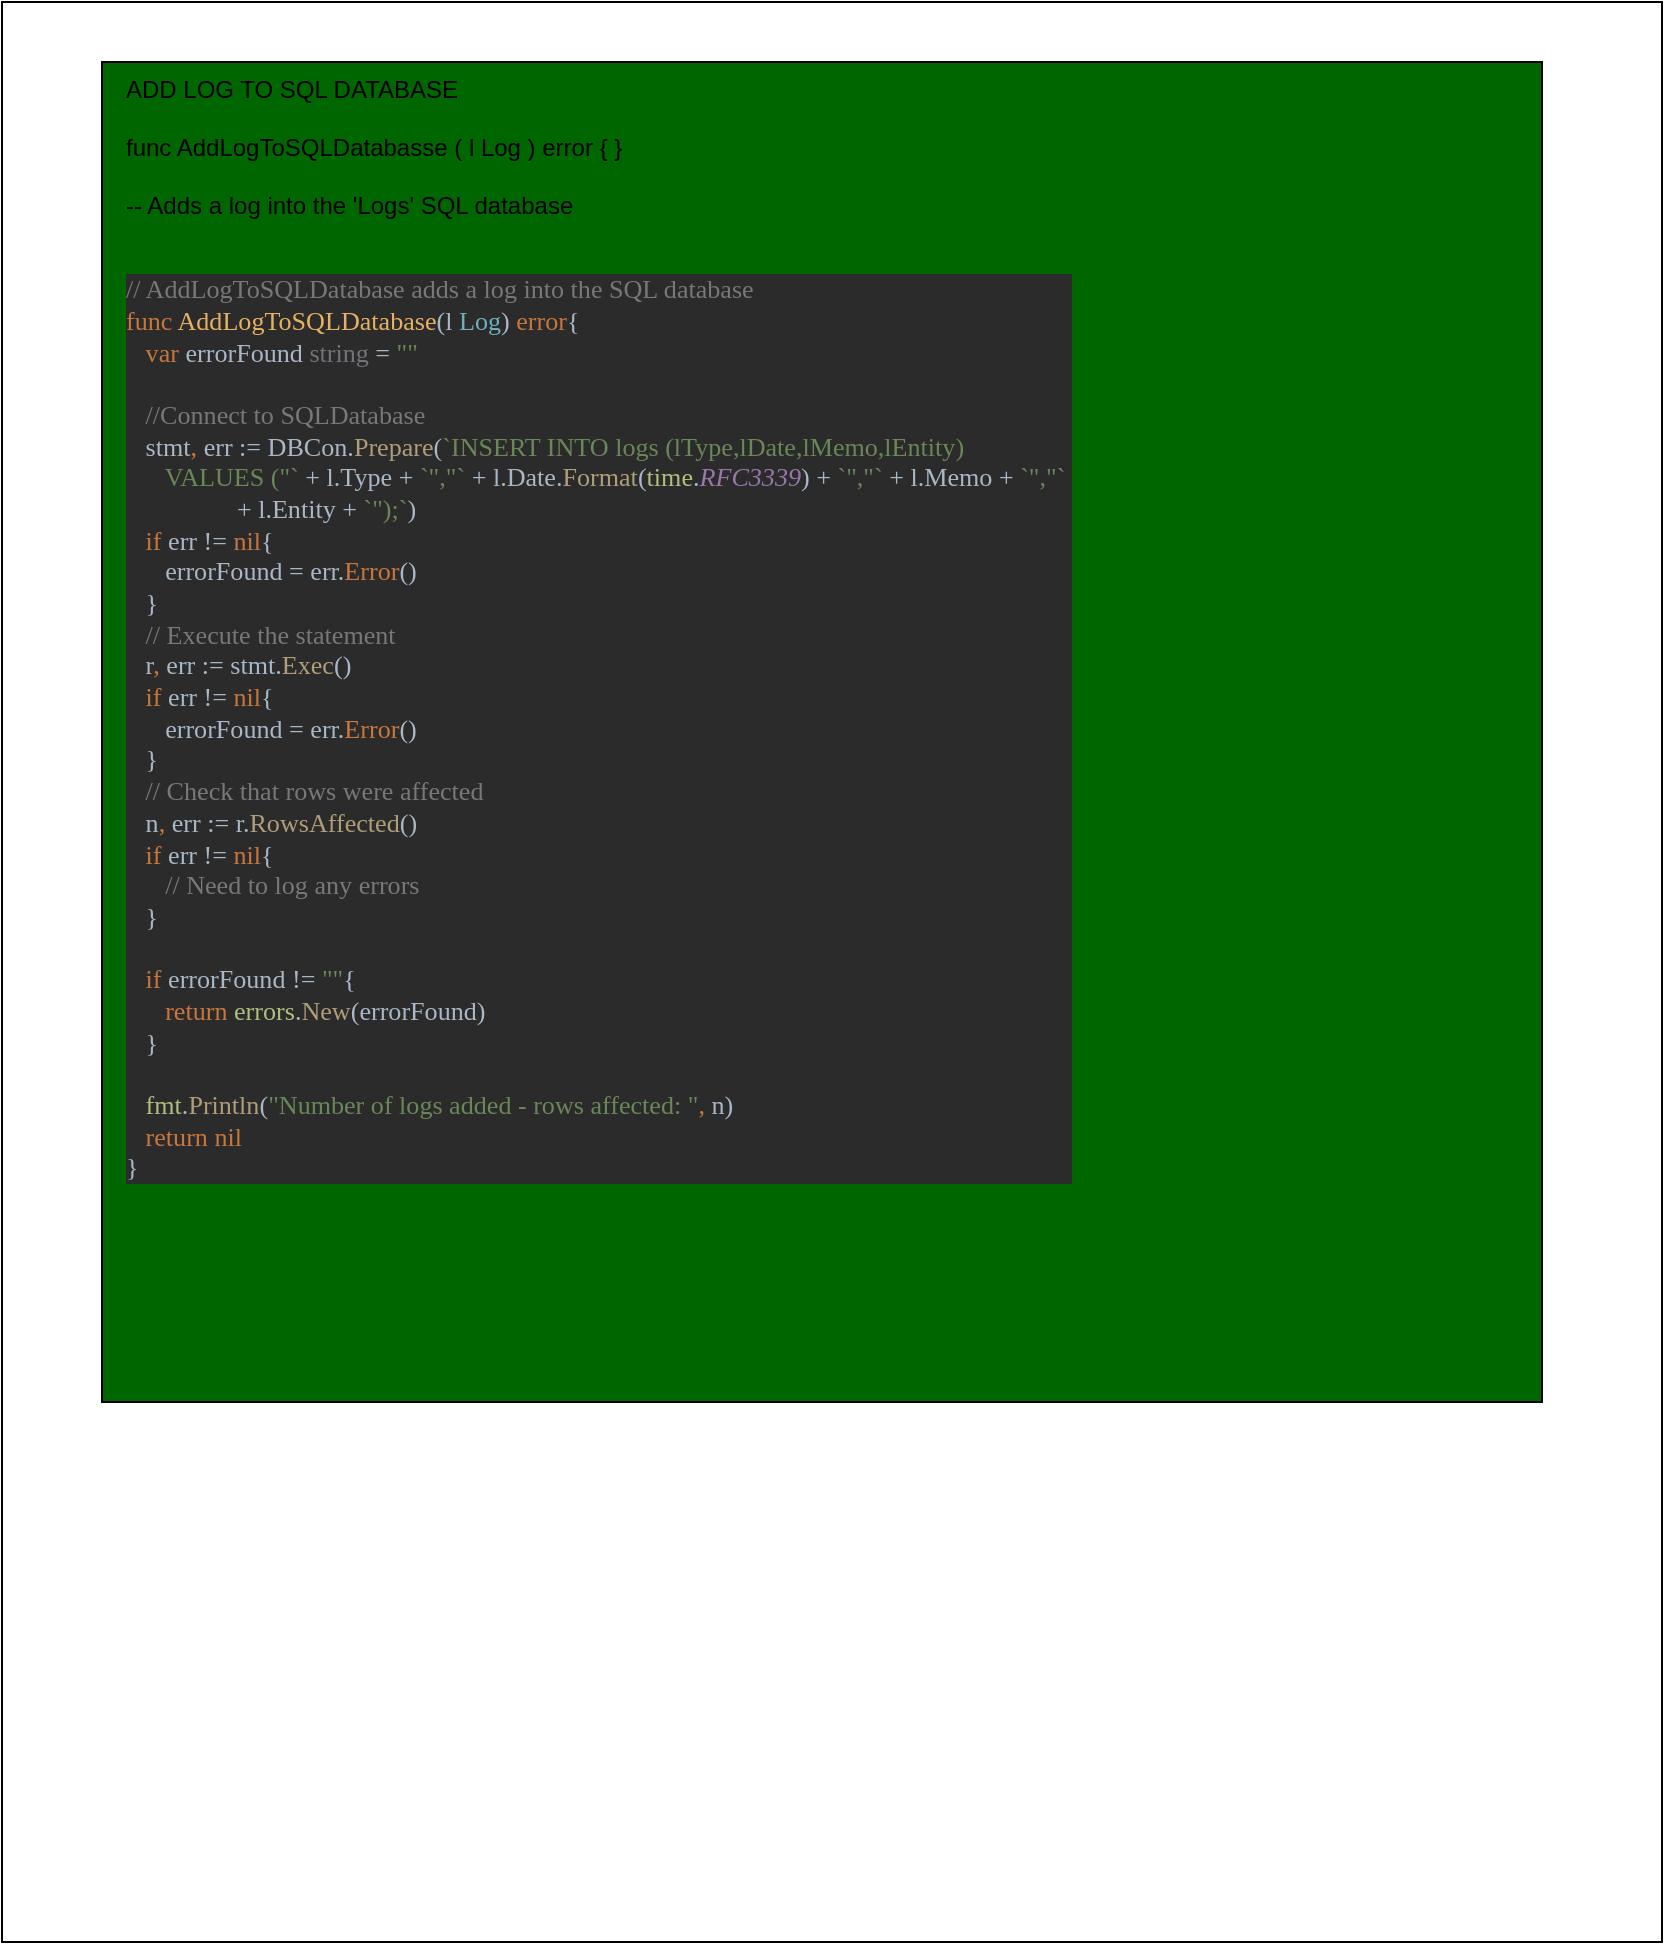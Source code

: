 <mxfile version="12.9.8" type="github">
  <diagram id="lD6KHarhcCYwHScnSqFV" name="Page-1">
    <mxGraphModel dx="1251" dy="1310" grid="1" gridSize="10" guides="1" tooltips="1" connect="1" arrows="1" fold="1" page="1" pageScale="1" pageWidth="850" pageHeight="1100" math="0" shadow="0">
      <root>
        <mxCell id="0" />
        <mxCell id="1" parent="0" />
        <mxCell id="ufBeylbA63SAaLsGzbN_-1" value="" style="rounded=0;whiteSpace=wrap;html=1;" vertex="1" parent="1">
          <mxGeometry x="10" y="110" width="830" height="970" as="geometry" />
        </mxCell>
        <mxCell id="ufBeylbA63SAaLsGzbN_-2" value="&lt;div&gt;ADD LOG TO SQL DATABASE&lt;br&gt;&lt;/div&gt;&lt;div&gt;&lt;br&gt;&lt;/div&gt;&lt;div&gt;func AddLogToSQLDatabasse ( l Log ) error { }&lt;br&gt;&lt;/div&gt;&lt;div&gt;&lt;br&gt;&lt;/div&gt;&lt;div&gt;-- Adds a log into the &#39;Logs&#39; SQL database&lt;br&gt;&lt;/div&gt;&lt;div&gt;&lt;br&gt;&lt;/div&gt;&lt;div&gt;&lt;pre style=&quot;background-color: #2b2b2b ; color: #a9b7c6 ; font-family: &amp;#34;consolas&amp;#34; ; font-size: 9.8pt&quot;&gt;&lt;span style=&quot;color: #787878&quot;&gt;// AddLogToSQLDatabase adds a log into the SQL database&lt;br&gt;&lt;/span&gt;&lt;span style=&quot;color: #c7773e&quot;&gt;func &lt;/span&gt;&lt;span style=&quot;color: #e6b163&quot;&gt;AddLogToSQLDatabase&lt;/span&gt;(l &lt;span style=&quot;color: #6fafbd&quot;&gt;Log&lt;/span&gt;) &lt;span style=&quot;color: #c7773e&quot;&gt;error&lt;/span&gt;{&lt;br&gt;   &lt;span style=&quot;color: #c7773e&quot;&gt;var &lt;/span&gt;errorFound &lt;span style=&quot;color: #72737a&quot;&gt;string &lt;/span&gt;= &lt;span style=&quot;color: #6a8759&quot;&gt;&quot;&quot;&lt;br&gt;&lt;/span&gt;&lt;span style=&quot;color: #6a8759&quot;&gt;&lt;br&gt;&lt;/span&gt;&lt;span style=&quot;color: #6a8759&quot;&gt;   &lt;/span&gt;&lt;span style=&quot;color: #787878&quot;&gt;//Connect to SQLDatabase&lt;br&gt;&lt;/span&gt;&lt;span style=&quot;color: #787878&quot;&gt;   &lt;/span&gt;stmt&lt;span style=&quot;color: #cc7832&quot;&gt;, &lt;/span&gt;err := DBCon.&lt;span style=&quot;color: #b09d79&quot;&gt;Prepare&lt;/span&gt;(&lt;span style=&quot;color: #6a8759&quot;&gt;`INSERT INTO logs (lType,lDate,lMemo,lEntity)&lt;br&gt;&lt;/span&gt;&lt;span style=&quot;color: #6a8759&quot;&gt;      VALUES (&quot;` &lt;/span&gt;+ l.Type + &lt;span style=&quot;color: #6a8759&quot;&gt;`&quot;,&quot;` &lt;/span&gt;+ l.Date.&lt;span style=&quot;color: #b09d79&quot;&gt;Format&lt;/span&gt;(&lt;span style=&quot;color: #afbf7e&quot;&gt;time&lt;/span&gt;.&lt;span style=&quot;color: #9876aa ; font-style: italic&quot;&gt;RFC3339&lt;/span&gt;) + &lt;span style=&quot;color: #6a8759&quot;&gt;`&quot;,&quot;` &lt;/span&gt;+ l.Memo + &lt;span style=&quot;color: #6a8759&quot;&gt;`&quot;,&quot;` &lt;br&gt;&lt;/span&gt;                 + l.Entity + &lt;span style=&quot;color: #6a8759&quot;&gt;`&quot;);`&lt;/span&gt;)&lt;br&gt;   &lt;span style=&quot;color: #c7773e&quot;&gt;if &lt;/span&gt;err != &lt;span style=&quot;color: #c7773e&quot;&gt;nil&lt;/span&gt;{&lt;br&gt;      errorFound = err.&lt;span style=&quot;color: #c7773e&quot;&gt;Error&lt;/span&gt;()&lt;br&gt;   }&lt;br&gt;   &lt;span style=&quot;color: #787878&quot;&gt;// Execute the statement&lt;br&gt;&lt;/span&gt;&lt;span style=&quot;color: #787878&quot;&gt;   &lt;/span&gt;r&lt;span style=&quot;color: #cc7832&quot;&gt;, &lt;/span&gt;err := stmt.&lt;span style=&quot;color: #b09d79&quot;&gt;Exec&lt;/span&gt;()&lt;br&gt;   &lt;span style=&quot;color: #c7773e&quot;&gt;if &lt;/span&gt;err != &lt;span style=&quot;color: #c7773e&quot;&gt;nil&lt;/span&gt;{&lt;br&gt;      errorFound = err.&lt;span style=&quot;color: #c7773e&quot;&gt;Error&lt;/span&gt;()&lt;br&gt;   }&lt;br&gt;   &lt;span style=&quot;color: #787878&quot;&gt;// Check that rows were affected&lt;br&gt;&lt;/span&gt;&lt;span style=&quot;color: #787878&quot;&gt;   &lt;/span&gt;n&lt;span style=&quot;color: #cc7832&quot;&gt;, &lt;/span&gt;err := r.&lt;span style=&quot;color: #b09d79&quot;&gt;RowsAffected&lt;/span&gt;()&lt;br&gt;   &lt;span style=&quot;color: #c7773e&quot;&gt;if &lt;/span&gt;err != &lt;span style=&quot;color: #c7773e&quot;&gt;nil&lt;/span&gt;{&lt;br&gt;      &lt;span style=&quot;color: #787878&quot;&gt;// Need to log any errors&lt;br&gt;&lt;/span&gt;&lt;span style=&quot;color: #787878&quot;&gt;   &lt;/span&gt;}&lt;br&gt;&lt;br&gt;   &lt;span style=&quot;color: #c7773e&quot;&gt;if &lt;/span&gt;errorFound != &lt;span style=&quot;color: #6a8759&quot;&gt;&quot;&quot;&lt;/span&gt;{&lt;br&gt;      &lt;span style=&quot;color: #c7773e&quot;&gt;return &lt;/span&gt;&lt;span style=&quot;color: #afbf7e&quot;&gt;errors&lt;/span&gt;.&lt;span style=&quot;color: #b09d79&quot;&gt;New&lt;/span&gt;(errorFound)&lt;br&gt;   }&lt;br&gt;&lt;br&gt;   &lt;span style=&quot;color: #afbf7e&quot;&gt;fmt&lt;/span&gt;.&lt;span style=&quot;color: #b09d79&quot;&gt;Println&lt;/span&gt;(&lt;span style=&quot;color: #6a8759&quot;&gt;&quot;Number of logs added - rows affected: &quot;&lt;/span&gt;&lt;span style=&quot;color: #cc7832&quot;&gt;, &lt;/span&gt;n)&lt;br&gt;   &lt;span style=&quot;color: #c7773e&quot;&gt;return nil&lt;br&gt;&lt;/span&gt;}&lt;/pre&gt;&lt;/div&gt;&lt;div&gt;&lt;br&gt;&lt;br&gt;&lt;/div&gt;" style="rounded=0;whiteSpace=wrap;html=1;fillColor=#006600;align=left;verticalAlign=top;spacingLeft=10;" vertex="1" parent="1">
          <mxGeometry x="60" y="140" width="720" height="670" as="geometry" />
        </mxCell>
      </root>
    </mxGraphModel>
  </diagram>
</mxfile>
